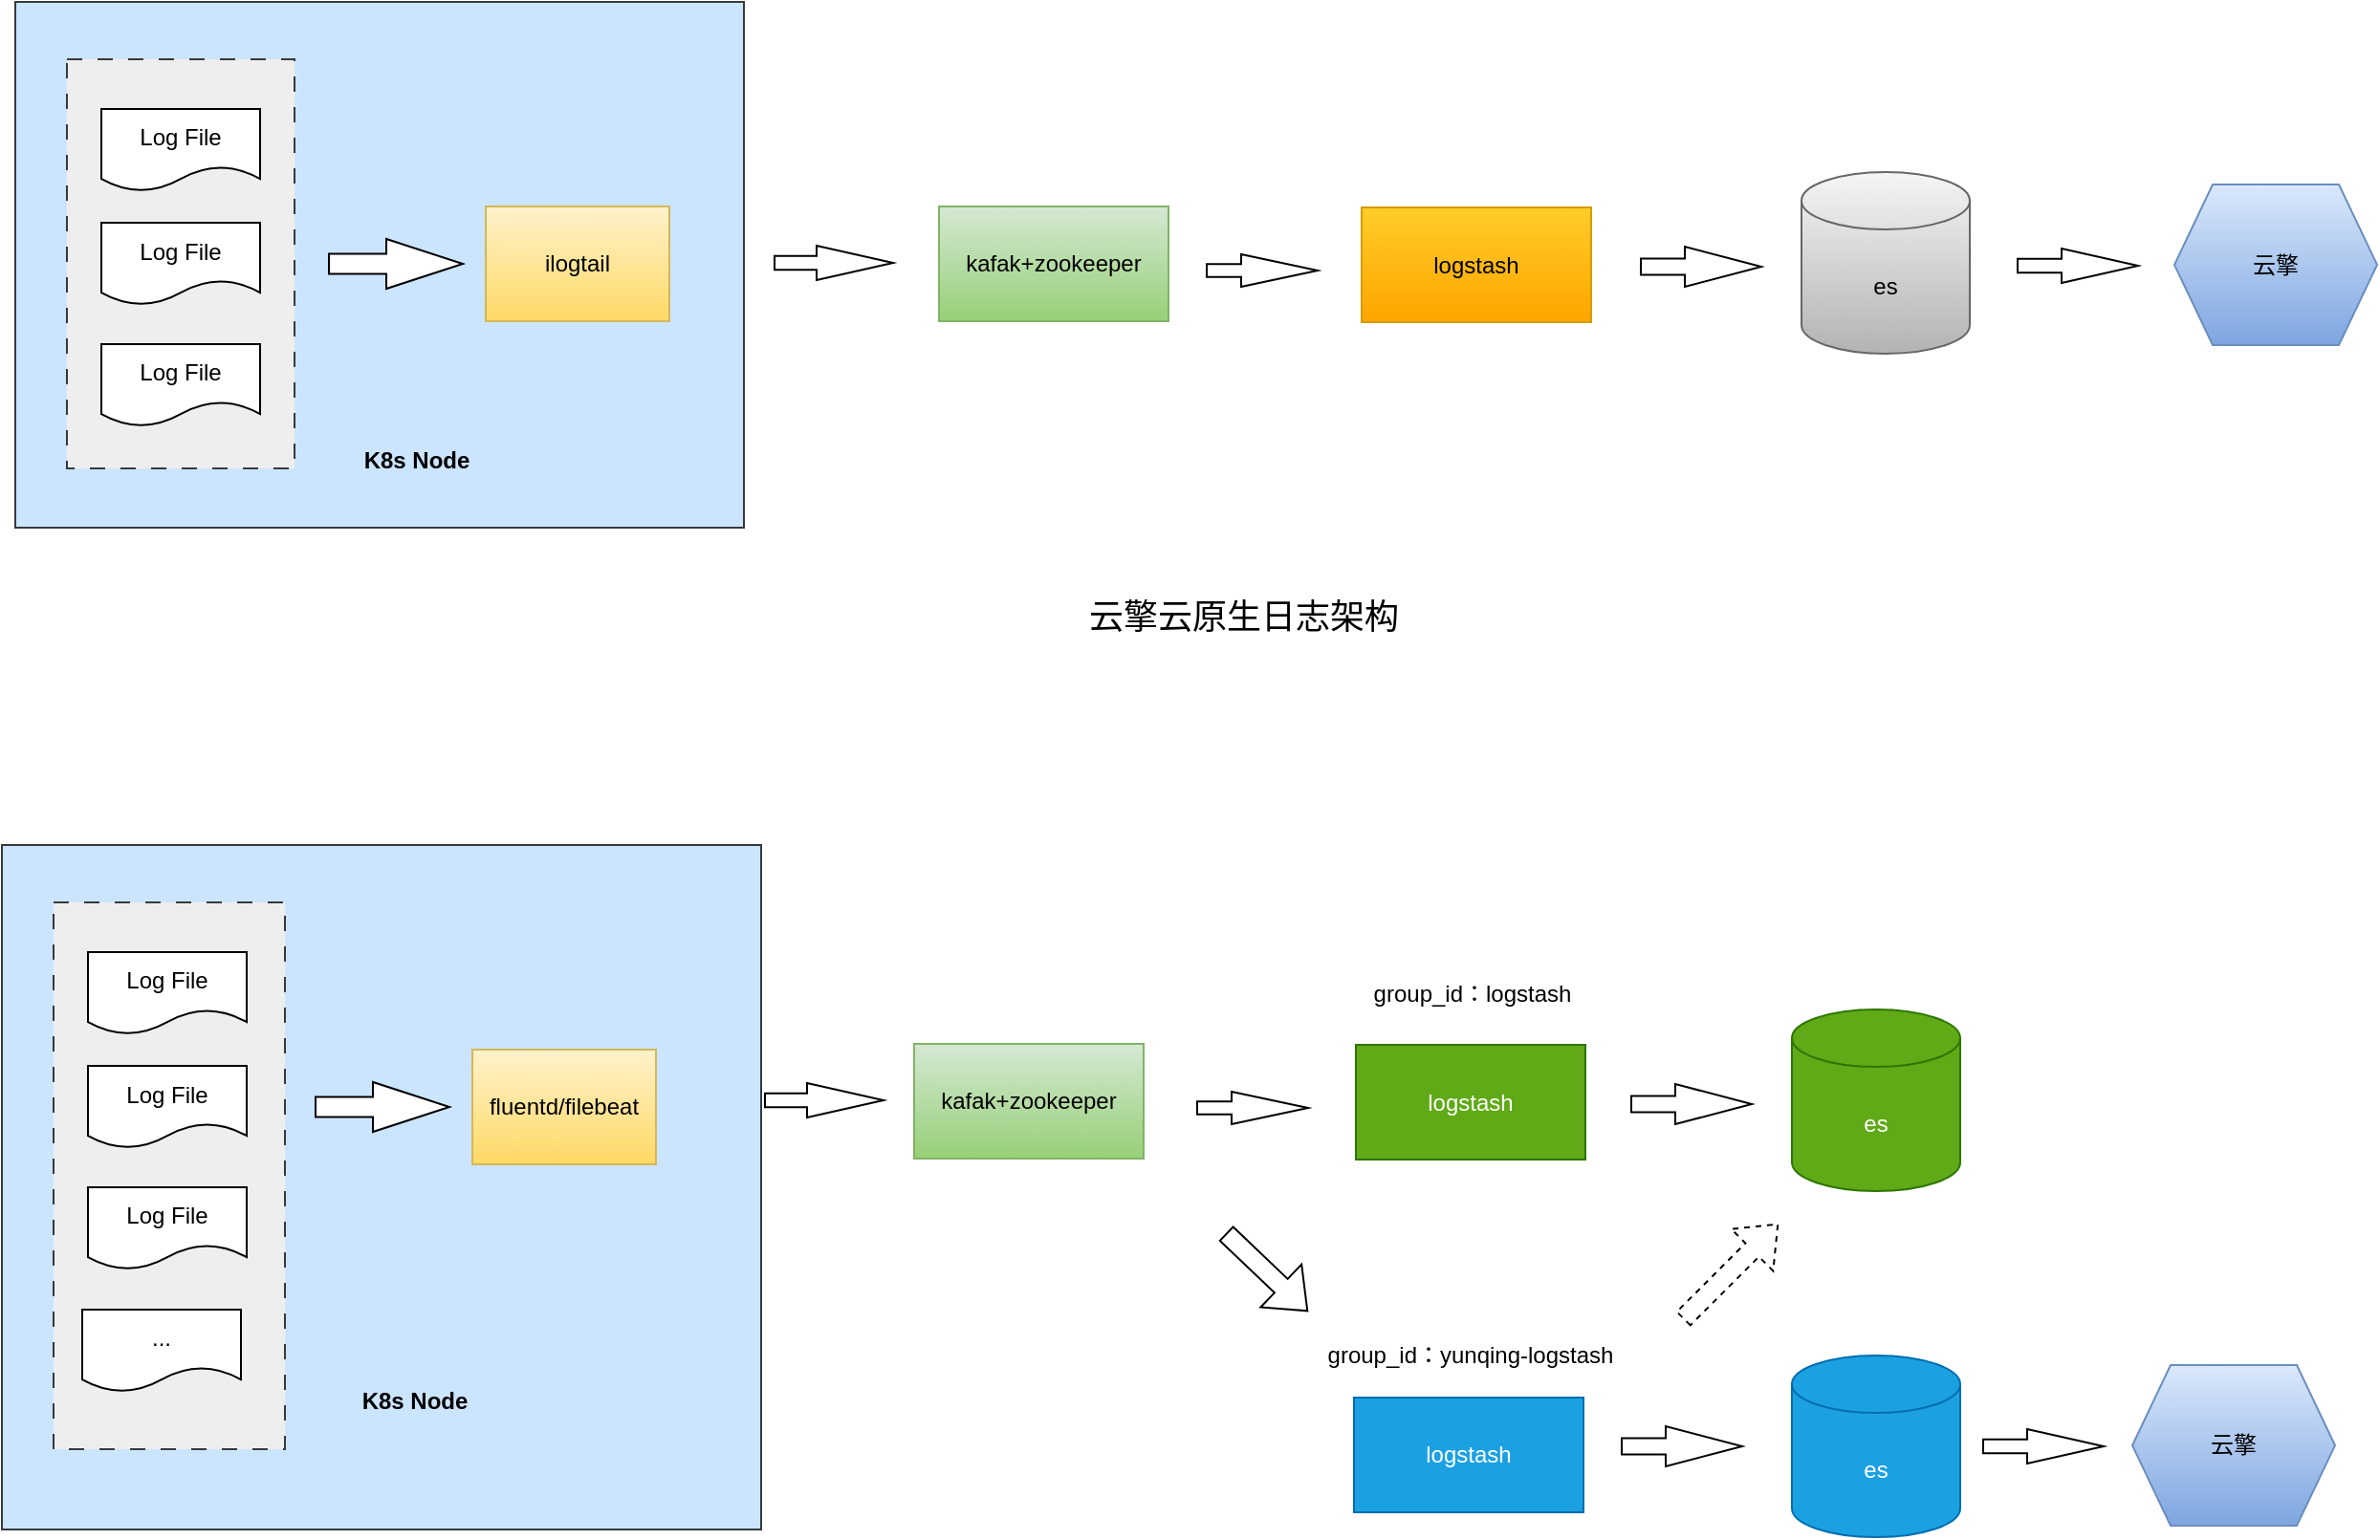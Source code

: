 <mxfile version="24.4.0" type="github">
  <diagram name="第 1 页" id="BbhQ3sLFAGEHEYkjeD8c">
    <mxGraphModel dx="1739" dy="624" grid="0" gridSize="10" guides="1" tooltips="1" connect="1" arrows="1" fold="1" page="0" pageScale="1" pageWidth="827" pageHeight="1169" math="0" shadow="0">
      <root>
        <mxCell id="0" />
        <mxCell id="1" parent="0" />
        <mxCell id="bUwzKDvQNxw6nzo83_uS-1" value="" style="rounded=0;whiteSpace=wrap;html=1;fillColor=#cce5ff;strokeColor=#36393d;" parent="1" vertex="1">
          <mxGeometry x="-38" y="178" width="381" height="275" as="geometry" />
        </mxCell>
        <mxCell id="bUwzKDvQNxw6nzo83_uS-2" value="ilogtail" style="rounded=0;whiteSpace=wrap;html=1;fillColor=#fff2cc;strokeColor=#d6b656;gradientColor=#ffd966;" parent="1" vertex="1">
          <mxGeometry x="208" y="285" width="96" height="60" as="geometry" />
        </mxCell>
        <mxCell id="bUwzKDvQNxw6nzo83_uS-3" value="" style="rounded=0;whiteSpace=wrap;html=1;dashed=1;dashPattern=8 8;fillColor=#eeeeee;strokeColor=#36393d;" parent="1" vertex="1">
          <mxGeometry x="-11" y="208" width="119" height="214" as="geometry" />
        </mxCell>
        <mxCell id="bUwzKDvQNxw6nzo83_uS-4" value="" style="html=1;shadow=0;dashed=0;align=center;verticalAlign=middle;shape=mxgraph.arrows2.arrow;dy=0.6;dx=40;notch=0;" parent="1" vertex="1">
          <mxGeometry x="126" y="302" width="70" height="26" as="geometry" />
        </mxCell>
        <mxCell id="bUwzKDvQNxw6nzo83_uS-7" value="" style="html=1;shadow=0;dashed=0;align=center;verticalAlign=middle;shape=mxgraph.arrows2.arrow;dy=0.6;dx=40;notch=0;" parent="1" vertex="1">
          <mxGeometry x="359" y="305.5" width="62" height="18" as="geometry" />
        </mxCell>
        <mxCell id="bUwzKDvQNxw6nzo83_uS-8" value="kafak+zookeeper" style="rounded=0;whiteSpace=wrap;html=1;fillColor=#d5e8d4;strokeColor=#82b366;gradientColor=#97d077;" parent="1" vertex="1">
          <mxGeometry x="445" y="285" width="120" height="60" as="geometry" />
        </mxCell>
        <mxCell id="bUwzKDvQNxw6nzo83_uS-9" value="logstash" style="rounded=0;whiteSpace=wrap;html=1;fillColor=#ffcd28;strokeColor=#d79b00;gradientColor=#ffa500;" parent="1" vertex="1">
          <mxGeometry x="666" y="285.5" width="120" height="60" as="geometry" />
        </mxCell>
        <mxCell id="bUwzKDvQNxw6nzo83_uS-12" value="" style="html=1;shadow=0;dashed=0;align=center;verticalAlign=middle;shape=mxgraph.arrows2.arrow;dy=0.6;dx=40;notch=0;" parent="1" vertex="1">
          <mxGeometry x="585" y="310" width="58" height="17" as="geometry" />
        </mxCell>
        <mxCell id="bUwzKDvQNxw6nzo83_uS-14" value="es" style="shape=cylinder3;whiteSpace=wrap;html=1;boundedLbl=1;backgroundOutline=1;size=15;fillColor=#f5f5f5;strokeColor=#666666;gradientColor=#b3b3b3;" parent="1" vertex="1">
          <mxGeometry x="896" y="267" width="88" height="95" as="geometry" />
        </mxCell>
        <mxCell id="bUwzKDvQNxw6nzo83_uS-15" value="" style="html=1;shadow=0;dashed=0;align=center;verticalAlign=middle;shape=mxgraph.arrows2.arrow;dy=0.6;dx=40;notch=0;" parent="1" vertex="1">
          <mxGeometry x="812" y="306" width="63" height="21" as="geometry" />
        </mxCell>
        <mxCell id="bUwzKDvQNxw6nzo83_uS-18" value="" style="html=1;shadow=0;dashed=0;align=center;verticalAlign=middle;shape=mxgraph.arrows2.arrow;dy=0.6;dx=40;notch=0;" parent="1" vertex="1">
          <mxGeometry x="1009" y="307" width="63" height="18" as="geometry" />
        </mxCell>
        <mxCell id="bUwzKDvQNxw6nzo83_uS-19" value="云擎" style="shape=hexagon;perimeter=hexagonPerimeter2;whiteSpace=wrap;html=1;fixedSize=1;fillColor=#dae8fc;strokeColor=#6c8ebf;gradientColor=#7ea6e0;" parent="1" vertex="1">
          <mxGeometry x="1091" y="273.5" width="106" height="84" as="geometry" />
        </mxCell>
        <mxCell id="bUwzKDvQNxw6nzo83_uS-20" value="Log File" style="shape=document;whiteSpace=wrap;html=1;boundedLbl=1;" parent="1" vertex="1">
          <mxGeometry x="7" y="234" width="83" height="43" as="geometry" />
        </mxCell>
        <mxCell id="bUwzKDvQNxw6nzo83_uS-21" value="Log File" style="shape=document;whiteSpace=wrap;html=1;boundedLbl=1;" parent="1" vertex="1">
          <mxGeometry x="7" y="293.5" width="83" height="43" as="geometry" />
        </mxCell>
        <mxCell id="bUwzKDvQNxw6nzo83_uS-22" value="Log File" style="shape=document;whiteSpace=wrap;html=1;boundedLbl=1;" parent="1" vertex="1">
          <mxGeometry x="7" y="357" width="83" height="43" as="geometry" />
        </mxCell>
        <mxCell id="bUwzKDvQNxw6nzo83_uS-23" value="&lt;b&gt;K8s Node&lt;/b&gt;" style="text;html=1;align=center;verticalAlign=middle;whiteSpace=wrap;rounded=0;" parent="1" vertex="1">
          <mxGeometry x="141.5" y="403" width="60" height="30" as="geometry" />
        </mxCell>
        <mxCell id="bUwzKDvQNxw6nzo83_uS-31" value="&lt;font style=&quot;font-size: 18px;&quot;&gt;云擎云原生日志架构&lt;/font&gt;" style="text;html=1;align=center;verticalAlign=middle;whiteSpace=wrap;rounded=0;" parent="1" vertex="1">
          <mxGeometry x="508" y="485" width="193" height="30" as="geometry" />
        </mxCell>
        <mxCell id="aREOA3AA0NQ1qb8RDd3X-1" value="" style="rounded=0;whiteSpace=wrap;html=1;fillColor=#cce5ff;strokeColor=#36393d;" vertex="1" parent="1">
          <mxGeometry x="-45" y="619" width="397" height="358" as="geometry" />
        </mxCell>
        <mxCell id="aREOA3AA0NQ1qb8RDd3X-2" value="fluentd/filebeat" style="rounded=0;whiteSpace=wrap;html=1;fillColor=#fff2cc;strokeColor=#d6b656;gradientColor=#ffd966;" vertex="1" parent="1">
          <mxGeometry x="201" y="726" width="96" height="60" as="geometry" />
        </mxCell>
        <mxCell id="aREOA3AA0NQ1qb8RDd3X-3" value="" style="rounded=0;whiteSpace=wrap;html=1;dashed=1;dashPattern=8 8;fillColor=#eeeeee;strokeColor=#36393d;" vertex="1" parent="1">
          <mxGeometry x="-18" y="649" width="121" height="286" as="geometry" />
        </mxCell>
        <mxCell id="aREOA3AA0NQ1qb8RDd3X-4" value="" style="html=1;shadow=0;dashed=0;align=center;verticalAlign=middle;shape=mxgraph.arrows2.arrow;dy=0.6;dx=40;notch=0;" vertex="1" parent="1">
          <mxGeometry x="119" y="743" width="70" height="26" as="geometry" />
        </mxCell>
        <mxCell id="aREOA3AA0NQ1qb8RDd3X-5" value="" style="html=1;shadow=0;dashed=0;align=center;verticalAlign=middle;shape=mxgraph.arrows2.arrow;dy=0.6;dx=40;notch=0;" vertex="1" parent="1">
          <mxGeometry x="354" y="743.5" width="62" height="18" as="geometry" />
        </mxCell>
        <mxCell id="aREOA3AA0NQ1qb8RDd3X-6" value="kafak+zookeeper" style="rounded=0;whiteSpace=wrap;html=1;fillColor=#d5e8d4;strokeColor=#82b366;gradientColor=#97d077;" vertex="1" parent="1">
          <mxGeometry x="432" y="723" width="120" height="60" as="geometry" />
        </mxCell>
        <mxCell id="aREOA3AA0NQ1qb8RDd3X-7" value="logstash" style="rounded=0;whiteSpace=wrap;html=1;fillColor=#60a917;strokeColor=#2D7600;fontColor=#ffffff;" vertex="1" parent="1">
          <mxGeometry x="663" y="723.5" width="120" height="60" as="geometry" />
        </mxCell>
        <mxCell id="aREOA3AA0NQ1qb8RDd3X-8" value="" style="html=1;shadow=0;dashed=0;align=center;verticalAlign=middle;shape=mxgraph.arrows2.arrow;dy=0.6;dx=40;notch=0;" vertex="1" parent="1">
          <mxGeometry x="580" y="748" width="58" height="17" as="geometry" />
        </mxCell>
        <mxCell id="aREOA3AA0NQ1qb8RDd3X-9" value="es" style="shape=cylinder3;whiteSpace=wrap;html=1;boundedLbl=1;backgroundOutline=1;size=15;fillColor=#60a917;strokeColor=#2D7600;fontColor=#ffffff;" vertex="1" parent="1">
          <mxGeometry x="891" y="705" width="88" height="95" as="geometry" />
        </mxCell>
        <mxCell id="aREOA3AA0NQ1qb8RDd3X-10" value="" style="html=1;shadow=0;dashed=0;align=center;verticalAlign=middle;shape=mxgraph.arrows2.arrow;dy=0.6;dx=40;notch=0;" vertex="1" parent="1">
          <mxGeometry x="807" y="744" width="63" height="21" as="geometry" />
        </mxCell>
        <mxCell id="aREOA3AA0NQ1qb8RDd3X-11" value="" style="html=1;shadow=0;dashed=0;align=center;verticalAlign=middle;shape=mxgraph.arrows2.arrow;dy=0.6;dx=40;notch=0;" vertex="1" parent="1">
          <mxGeometry x="991" y="924.5" width="63" height="18" as="geometry" />
        </mxCell>
        <mxCell id="aREOA3AA0NQ1qb8RDd3X-12" value="云擎" style="shape=hexagon;perimeter=hexagonPerimeter2;whiteSpace=wrap;html=1;fixedSize=1;fillColor=#dae8fc;strokeColor=#6c8ebf;gradientColor=#7ea6e0;" vertex="1" parent="1">
          <mxGeometry x="1069" y="891" width="106" height="84" as="geometry" />
        </mxCell>
        <mxCell id="aREOA3AA0NQ1qb8RDd3X-13" value="Log File" style="shape=document;whiteSpace=wrap;html=1;boundedLbl=1;" vertex="1" parent="1">
          <mxGeometry y="675" width="83" height="43" as="geometry" />
        </mxCell>
        <mxCell id="aREOA3AA0NQ1qb8RDd3X-14" value="Log File" style="shape=document;whiteSpace=wrap;html=1;boundedLbl=1;" vertex="1" parent="1">
          <mxGeometry y="734.5" width="83" height="43" as="geometry" />
        </mxCell>
        <mxCell id="aREOA3AA0NQ1qb8RDd3X-15" value="Log File" style="shape=document;whiteSpace=wrap;html=1;boundedLbl=1;" vertex="1" parent="1">
          <mxGeometry y="798" width="83" height="43" as="geometry" />
        </mxCell>
        <mxCell id="aREOA3AA0NQ1qb8RDd3X-16" value="&lt;b&gt;K8s Node&lt;/b&gt;" style="text;html=1;align=center;verticalAlign=middle;whiteSpace=wrap;rounded=0;" vertex="1" parent="1">
          <mxGeometry x="141" y="894.5" width="60" height="30" as="geometry" />
        </mxCell>
        <mxCell id="aREOA3AA0NQ1qb8RDd3X-17" value="logstash" style="rounded=0;whiteSpace=wrap;html=1;fillColor=#1ba1e2;strokeColor=#006EAF;fontColor=#ffffff;" vertex="1" parent="1">
          <mxGeometry x="662" y="908" width="120" height="60" as="geometry" />
        </mxCell>
        <mxCell id="aREOA3AA0NQ1qb8RDd3X-18" value="es" style="shape=cylinder3;whiteSpace=wrap;html=1;boundedLbl=1;backgroundOutline=1;size=15;fillColor=#1ba1e2;strokeColor=#006EAF;fontColor=#ffffff;" vertex="1" parent="1">
          <mxGeometry x="891" y="886" width="88" height="95" as="geometry" />
        </mxCell>
        <mxCell id="aREOA3AA0NQ1qb8RDd3X-21" value="" style="html=1;shadow=0;dashed=0;align=center;verticalAlign=middle;shape=mxgraph.arrows2.arrow;dy=0.6;dx=40;notch=0;" vertex="1" parent="1">
          <mxGeometry x="802" y="923" width="63" height="21" as="geometry" />
        </mxCell>
        <mxCell id="aREOA3AA0NQ1qb8RDd3X-27" value="" style="shape=flexArrow;endArrow=classic;html=1;rounded=0;dashed=1;" edge="1" parent="1">
          <mxGeometry width="50" height="50" relative="1" as="geometry">
            <mxPoint x="834" y="867" as="sourcePoint" />
            <mxPoint x="884" y="817" as="targetPoint" />
          </mxGeometry>
        </mxCell>
        <mxCell id="aREOA3AA0NQ1qb8RDd3X-28" value="" style="shape=flexArrow;endArrow=classic;html=1;rounded=0;" edge="1" parent="1">
          <mxGeometry width="50" height="50" relative="1" as="geometry">
            <mxPoint x="595" y="822" as="sourcePoint" />
            <mxPoint x="638" y="863" as="targetPoint" />
          </mxGeometry>
        </mxCell>
        <mxCell id="aREOA3AA0NQ1qb8RDd3X-29" value="group_id：logstash" style="text;html=1;align=center;verticalAlign=middle;whiteSpace=wrap;rounded=0;" vertex="1" parent="1">
          <mxGeometry x="666" y="682" width="116" height="30" as="geometry" />
        </mxCell>
        <mxCell id="aREOA3AA0NQ1qb8RDd3X-30" value="group_id：yunqing-logstash" style="text;html=1;align=center;verticalAlign=middle;whiteSpace=wrap;rounded=0;" vertex="1" parent="1">
          <mxGeometry x="644" y="871" width="158" height="30" as="geometry" />
        </mxCell>
        <mxCell id="aREOA3AA0NQ1qb8RDd3X-32" value="..." style="shape=document;whiteSpace=wrap;html=1;boundedLbl=1;" vertex="1" parent="1">
          <mxGeometry x="-3" y="862" width="83" height="43" as="geometry" />
        </mxCell>
      </root>
    </mxGraphModel>
  </diagram>
</mxfile>
